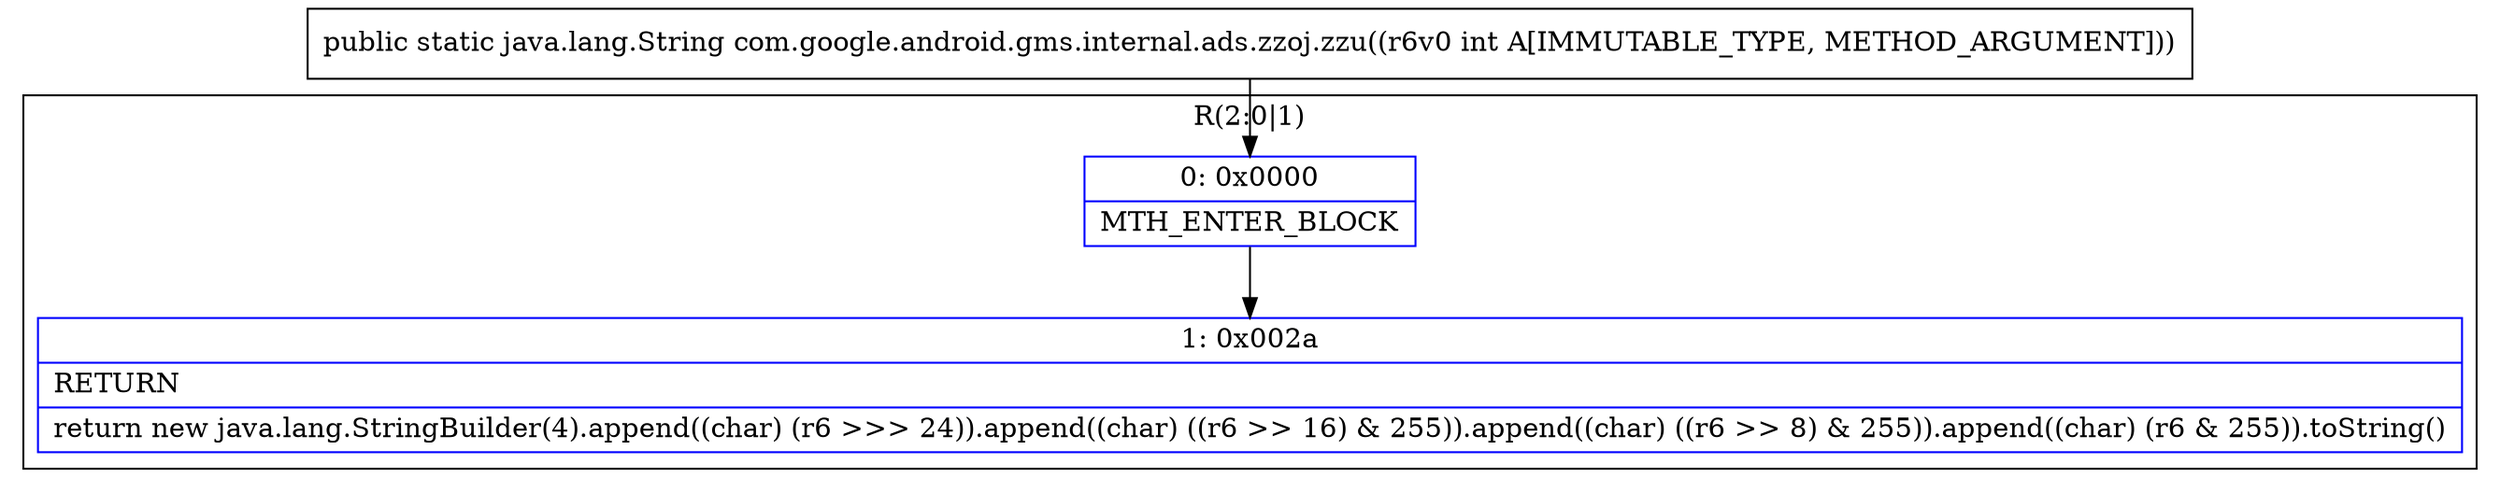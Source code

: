 digraph "CFG forcom.google.android.gms.internal.ads.zzoj.zzu(I)Ljava\/lang\/String;" {
subgraph cluster_Region_1052455710 {
label = "R(2:0|1)";
node [shape=record,color=blue];
Node_0 [shape=record,label="{0\:\ 0x0000|MTH_ENTER_BLOCK\l}"];
Node_1 [shape=record,label="{1\:\ 0x002a|RETURN\l|return new java.lang.StringBuilder(4).append((char) (r6 \>\>\> 24)).append((char) ((r6 \>\> 16) & 255)).append((char) ((r6 \>\> 8) & 255)).append((char) (r6 & 255)).toString()\l}"];
}
MethodNode[shape=record,label="{public static java.lang.String com.google.android.gms.internal.ads.zzoj.zzu((r6v0 int A[IMMUTABLE_TYPE, METHOD_ARGUMENT])) }"];
MethodNode -> Node_0;
Node_0 -> Node_1;
}

